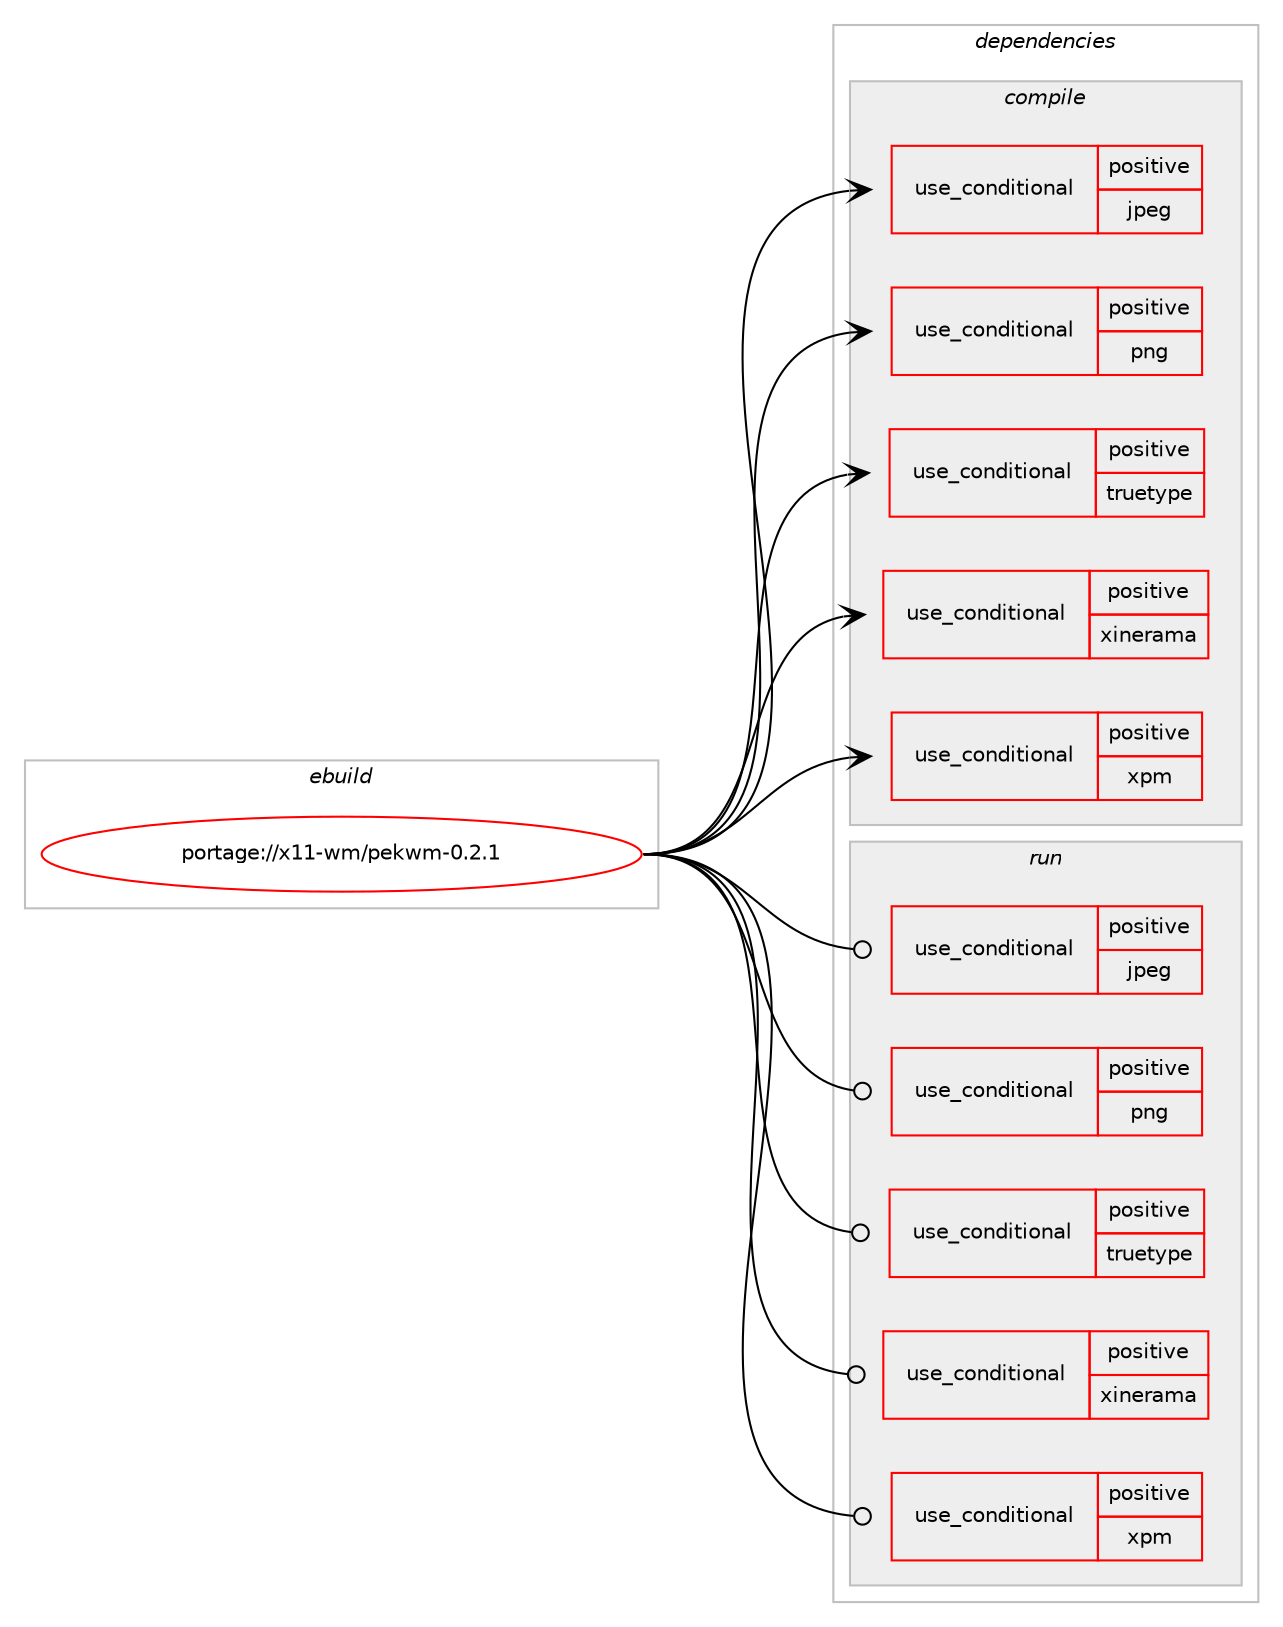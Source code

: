 digraph prolog {

# *************
# Graph options
# *************

newrank=true;
concentrate=true;
compound=true;
graph [rankdir=LR,fontname=Helvetica,fontsize=10,ranksep=1.5];#, ranksep=2.5, nodesep=0.2];
edge  [arrowhead=vee];
node  [fontname=Helvetica,fontsize=10];

# **********
# The ebuild
# **********

subgraph cluster_leftcol {
color=gray;
rank=same;
label=<<i>ebuild</i>>;
id [label="portage://x11-wm/pekwm-0.2.1", color=red, width=4, href="../x11-wm/pekwm-0.2.1.svg"];
}

# ****************
# The dependencies
# ****************

subgraph cluster_midcol {
color=gray;
label=<<i>dependencies</i>>;
subgraph cluster_compile {
fillcolor="#eeeeee";
style=filled;
label=<<i>compile</i>>;
subgraph cond120927 {
dependency232811 [label=<<TABLE BORDER="0" CELLBORDER="1" CELLSPACING="0" CELLPADDING="4"><TR><TD ROWSPAN="3" CELLPADDING="10">use_conditional</TD></TR><TR><TD>positive</TD></TR><TR><TD>jpeg</TD></TR></TABLE>>, shape=none, color=red];
# *** BEGIN UNKNOWN DEPENDENCY TYPE (TODO) ***
# dependency232811 -> package_dependency(portage://x11-wm/pekwm-0.2.1,install,no,virtual,jpeg,none,[,,],[slot(0)],[])
# *** END UNKNOWN DEPENDENCY TYPE (TODO) ***

}
id:e -> dependency232811:w [weight=20,style="solid",arrowhead="vee"];
subgraph cond120928 {
dependency232812 [label=<<TABLE BORDER="0" CELLBORDER="1" CELLSPACING="0" CELLPADDING="4"><TR><TD ROWSPAN="3" CELLPADDING="10">use_conditional</TD></TR><TR><TD>positive</TD></TR><TR><TD>png</TD></TR></TABLE>>, shape=none, color=red];
# *** BEGIN UNKNOWN DEPENDENCY TYPE (TODO) ***
# dependency232812 -> package_dependency(portage://x11-wm/pekwm-0.2.1,install,no,media-libs,libpng,none,[,,],[slot(0)],[])
# *** END UNKNOWN DEPENDENCY TYPE (TODO) ***

}
id:e -> dependency232812:w [weight=20,style="solid",arrowhead="vee"];
subgraph cond120929 {
dependency232813 [label=<<TABLE BORDER="0" CELLBORDER="1" CELLSPACING="0" CELLPADDING="4"><TR><TD ROWSPAN="3" CELLPADDING="10">use_conditional</TD></TR><TR><TD>positive</TD></TR><TR><TD>truetype</TD></TR></TABLE>>, shape=none, color=red];
# *** BEGIN UNKNOWN DEPENDENCY TYPE (TODO) ***
# dependency232813 -> package_dependency(portage://x11-wm/pekwm-0.2.1,install,no,x11-libs,libXft,none,[,,],[],[])
# *** END UNKNOWN DEPENDENCY TYPE (TODO) ***

}
id:e -> dependency232813:w [weight=20,style="solid",arrowhead="vee"];
subgraph cond120930 {
dependency232814 [label=<<TABLE BORDER="0" CELLBORDER="1" CELLSPACING="0" CELLPADDING="4"><TR><TD ROWSPAN="3" CELLPADDING="10">use_conditional</TD></TR><TR><TD>positive</TD></TR><TR><TD>xinerama</TD></TR></TABLE>>, shape=none, color=red];
# *** BEGIN UNKNOWN DEPENDENCY TYPE (TODO) ***
# dependency232814 -> package_dependency(portage://x11-wm/pekwm-0.2.1,install,no,x11-libs,libXinerama,none,[,,],[],[])
# *** END UNKNOWN DEPENDENCY TYPE (TODO) ***

}
id:e -> dependency232814:w [weight=20,style="solid",arrowhead="vee"];
subgraph cond120931 {
dependency232815 [label=<<TABLE BORDER="0" CELLBORDER="1" CELLSPACING="0" CELLPADDING="4"><TR><TD ROWSPAN="3" CELLPADDING="10">use_conditional</TD></TR><TR><TD>positive</TD></TR><TR><TD>xpm</TD></TR></TABLE>>, shape=none, color=red];
# *** BEGIN UNKNOWN DEPENDENCY TYPE (TODO) ***
# dependency232815 -> package_dependency(portage://x11-wm/pekwm-0.2.1,install,no,x11-libs,libXpm,none,[,,],[],[])
# *** END UNKNOWN DEPENDENCY TYPE (TODO) ***

}
id:e -> dependency232815:w [weight=20,style="solid",arrowhead="vee"];
# *** BEGIN UNKNOWN DEPENDENCY TYPE (TODO) ***
# id -> package_dependency(portage://x11-wm/pekwm-0.2.1,install,no,x11-libs,libX11,none,[,,],[],[])
# *** END UNKNOWN DEPENDENCY TYPE (TODO) ***

# *** BEGIN UNKNOWN DEPENDENCY TYPE (TODO) ***
# id -> package_dependency(portage://x11-wm/pekwm-0.2.1,install,no,x11-libs,libXext,none,[,,],[],[])
# *** END UNKNOWN DEPENDENCY TYPE (TODO) ***

}
subgraph cluster_compileandrun {
fillcolor="#eeeeee";
style=filled;
label=<<i>compile and run</i>>;
}
subgraph cluster_run {
fillcolor="#eeeeee";
style=filled;
label=<<i>run</i>>;
subgraph cond120932 {
dependency232816 [label=<<TABLE BORDER="0" CELLBORDER="1" CELLSPACING="0" CELLPADDING="4"><TR><TD ROWSPAN="3" CELLPADDING="10">use_conditional</TD></TR><TR><TD>positive</TD></TR><TR><TD>jpeg</TD></TR></TABLE>>, shape=none, color=red];
# *** BEGIN UNKNOWN DEPENDENCY TYPE (TODO) ***
# dependency232816 -> package_dependency(portage://x11-wm/pekwm-0.2.1,run,no,virtual,jpeg,none,[,,],[slot(0)],[])
# *** END UNKNOWN DEPENDENCY TYPE (TODO) ***

}
id:e -> dependency232816:w [weight=20,style="solid",arrowhead="odot"];
subgraph cond120933 {
dependency232817 [label=<<TABLE BORDER="0" CELLBORDER="1" CELLSPACING="0" CELLPADDING="4"><TR><TD ROWSPAN="3" CELLPADDING="10">use_conditional</TD></TR><TR><TD>positive</TD></TR><TR><TD>png</TD></TR></TABLE>>, shape=none, color=red];
# *** BEGIN UNKNOWN DEPENDENCY TYPE (TODO) ***
# dependency232817 -> package_dependency(portage://x11-wm/pekwm-0.2.1,run,no,media-libs,libpng,none,[,,],[slot(0)],[])
# *** END UNKNOWN DEPENDENCY TYPE (TODO) ***

}
id:e -> dependency232817:w [weight=20,style="solid",arrowhead="odot"];
subgraph cond120934 {
dependency232818 [label=<<TABLE BORDER="0" CELLBORDER="1" CELLSPACING="0" CELLPADDING="4"><TR><TD ROWSPAN="3" CELLPADDING="10">use_conditional</TD></TR><TR><TD>positive</TD></TR><TR><TD>truetype</TD></TR></TABLE>>, shape=none, color=red];
# *** BEGIN UNKNOWN DEPENDENCY TYPE (TODO) ***
# dependency232818 -> package_dependency(portage://x11-wm/pekwm-0.2.1,run,no,x11-libs,libXft,none,[,,],[],[])
# *** END UNKNOWN DEPENDENCY TYPE (TODO) ***

}
id:e -> dependency232818:w [weight=20,style="solid",arrowhead="odot"];
subgraph cond120935 {
dependency232819 [label=<<TABLE BORDER="0" CELLBORDER="1" CELLSPACING="0" CELLPADDING="4"><TR><TD ROWSPAN="3" CELLPADDING="10">use_conditional</TD></TR><TR><TD>positive</TD></TR><TR><TD>xinerama</TD></TR></TABLE>>, shape=none, color=red];
# *** BEGIN UNKNOWN DEPENDENCY TYPE (TODO) ***
# dependency232819 -> package_dependency(portage://x11-wm/pekwm-0.2.1,run,no,x11-libs,libXinerama,none,[,,],[],[])
# *** END UNKNOWN DEPENDENCY TYPE (TODO) ***

}
id:e -> dependency232819:w [weight=20,style="solid",arrowhead="odot"];
subgraph cond120936 {
dependency232820 [label=<<TABLE BORDER="0" CELLBORDER="1" CELLSPACING="0" CELLPADDING="4"><TR><TD ROWSPAN="3" CELLPADDING="10">use_conditional</TD></TR><TR><TD>positive</TD></TR><TR><TD>xpm</TD></TR></TABLE>>, shape=none, color=red];
# *** BEGIN UNKNOWN DEPENDENCY TYPE (TODO) ***
# dependency232820 -> package_dependency(portage://x11-wm/pekwm-0.2.1,run,no,x11-libs,libXpm,none,[,,],[],[])
# *** END UNKNOWN DEPENDENCY TYPE (TODO) ***

}
id:e -> dependency232820:w [weight=20,style="solid",arrowhead="odot"];
# *** BEGIN UNKNOWN DEPENDENCY TYPE (TODO) ***
# id -> package_dependency(portage://x11-wm/pekwm-0.2.1,run,no,x11-libs,libX11,none,[,,],[],[])
# *** END UNKNOWN DEPENDENCY TYPE (TODO) ***

# *** BEGIN UNKNOWN DEPENDENCY TYPE (TODO) ***
# id -> package_dependency(portage://x11-wm/pekwm-0.2.1,run,no,x11-libs,libXext,none,[,,],[],[])
# *** END UNKNOWN DEPENDENCY TYPE (TODO) ***

}
}

# **************
# The candidates
# **************

subgraph cluster_choices {
rank=same;
color=gray;
label=<<i>candidates</i>>;

}

}

